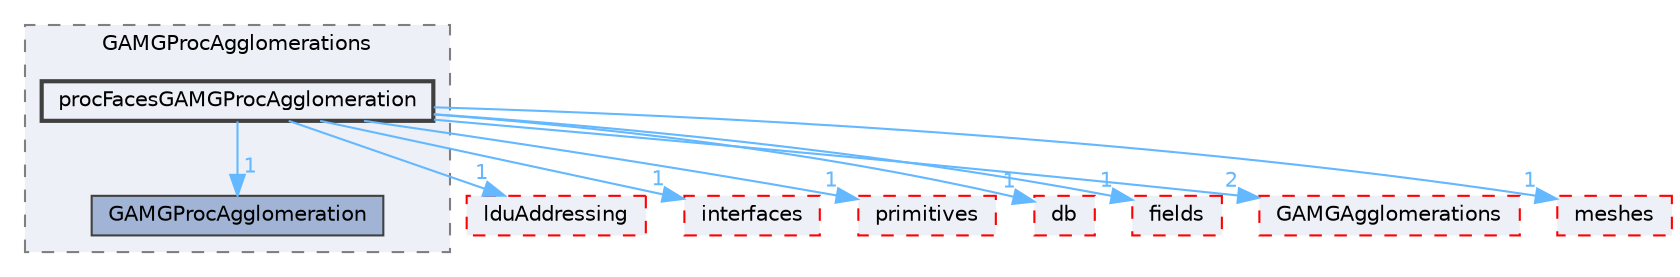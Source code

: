 digraph "src/OpenFOAM/matrices/lduMatrix/solvers/GAMG/GAMGProcAgglomerations/procFacesGAMGProcAgglomeration"
{
 // LATEX_PDF_SIZE
  bgcolor="transparent";
  edge [fontname=Helvetica,fontsize=10,labelfontname=Helvetica,labelfontsize=10];
  node [fontname=Helvetica,fontsize=10,shape=box,height=0.2,width=0.4];
  compound=true
  subgraph clusterdir_e29b5ea92f1450a27f449a4b2bdeb476 {
    graph [ bgcolor="#edf0f7", pencolor="grey50", label="GAMGProcAgglomerations", fontname=Helvetica,fontsize=10 style="filled,dashed", URL="dir_e29b5ea92f1450a27f449a4b2bdeb476.html",tooltip=""]
  dir_2b2cbd6f594ace38cc4e761ea843eebc [label="GAMGProcAgglomeration", fillcolor="#a2b4d6", color="grey25", style="filled", URL="dir_2b2cbd6f594ace38cc4e761ea843eebc.html",tooltip=""];
  dir_4b0f685575ed0f5d8c2316ddb126b25b [label="procFacesGAMGProcAgglomeration", fillcolor="#edf0f7", color="grey25", style="filled,bold", URL="dir_4b0f685575ed0f5d8c2316ddb126b25b.html",tooltip=""];
  }
  dir_12547202c65033a69d4e18947f2fbe2a [label="lduAddressing", fillcolor="#edf0f7", color="red", style="filled,dashed", URL="dir_12547202c65033a69d4e18947f2fbe2a.html",tooltip=""];
  dir_354e0e3f4a321ccc8878de612aa38840 [label="interfaces", fillcolor="#edf0f7", color="red", style="filled,dashed", URL="dir_354e0e3f4a321ccc8878de612aa38840.html",tooltip=""];
  dir_3e50f45338116b169052b428016851aa [label="primitives", fillcolor="#edf0f7", color="red", style="filled,dashed", URL="dir_3e50f45338116b169052b428016851aa.html",tooltip=""];
  dir_63c634f7a7cfd679ac26c67fb30fc32f [label="db", fillcolor="#edf0f7", color="red", style="filled,dashed", URL="dir_63c634f7a7cfd679ac26c67fb30fc32f.html",tooltip=""];
  dir_962442b8f989d5529fab5e0f0e4ffb74 [label="fields", fillcolor="#edf0f7", color="red", style="filled,dashed", URL="dir_962442b8f989d5529fab5e0f0e4ffb74.html",tooltip=""];
  dir_a924fc5b9b02d4bfaf9b6fb6bcc671ab [label="GAMGAgglomerations", fillcolor="#edf0f7", color="red", style="filled,dashed", URL="dir_a924fc5b9b02d4bfaf9b6fb6bcc671ab.html",tooltip=""];
  dir_aa2423979fb45fc41c393a5db370ab21 [label="meshes", fillcolor="#edf0f7", color="red", style="filled,dashed", URL="dir_aa2423979fb45fc41c393a5db370ab21.html",tooltip=""];
  dir_4b0f685575ed0f5d8c2316ddb126b25b->dir_12547202c65033a69d4e18947f2fbe2a [headlabel="1", labeldistance=1.5 headhref="dir_003100_002109.html" href="dir_003100_002109.html" color="steelblue1" fontcolor="steelblue1"];
  dir_4b0f685575ed0f5d8c2316ddb126b25b->dir_2b2cbd6f594ace38cc4e761ea843eebc [headlabel="1", labeldistance=1.5 headhref="dir_003100_001583.html" href="dir_003100_001583.html" color="steelblue1" fontcolor="steelblue1"];
  dir_4b0f685575ed0f5d8c2316ddb126b25b->dir_354e0e3f4a321ccc8878de612aa38840 [headlabel="1", labeldistance=1.5 headhref="dir_003100_001905.html" href="dir_003100_001905.html" color="steelblue1" fontcolor="steelblue1"];
  dir_4b0f685575ed0f5d8c2316ddb126b25b->dir_3e50f45338116b169052b428016851aa [headlabel="1", labeldistance=1.5 headhref="dir_003100_003069.html" href="dir_003100_003069.html" color="steelblue1" fontcolor="steelblue1"];
  dir_4b0f685575ed0f5d8c2316ddb126b25b->dir_63c634f7a7cfd679ac26c67fb30fc32f [headlabel="1", labeldistance=1.5 headhref="dir_003100_000817.html" href="dir_003100_000817.html" color="steelblue1" fontcolor="steelblue1"];
  dir_4b0f685575ed0f5d8c2316ddb126b25b->dir_962442b8f989d5529fab5e0f0e4ffb74 [headlabel="1", labeldistance=1.5 headhref="dir_003100_001335.html" href="dir_003100_001335.html" color="steelblue1" fontcolor="steelblue1"];
  dir_4b0f685575ed0f5d8c2316ddb126b25b->dir_a924fc5b9b02d4bfaf9b6fb6bcc671ab [headlabel="2", labeldistance=1.5 headhref="dir_003100_001579.html" href="dir_003100_001579.html" color="steelblue1" fontcolor="steelblue1"];
  dir_4b0f685575ed0f5d8c2316ddb126b25b->dir_aa2423979fb45fc41c393a5db370ab21 [headlabel="1", labeldistance=1.5 headhref="dir_003100_002368.html" href="dir_003100_002368.html" color="steelblue1" fontcolor="steelblue1"];
}
